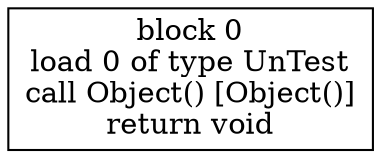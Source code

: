 digraph "UnTest()" {
size = "11,7.5";
codeblock_0 [ shape = box, label = "block 0\nload 0 of type UnTest\ncall Object() [Object()]\nreturn void"];
}